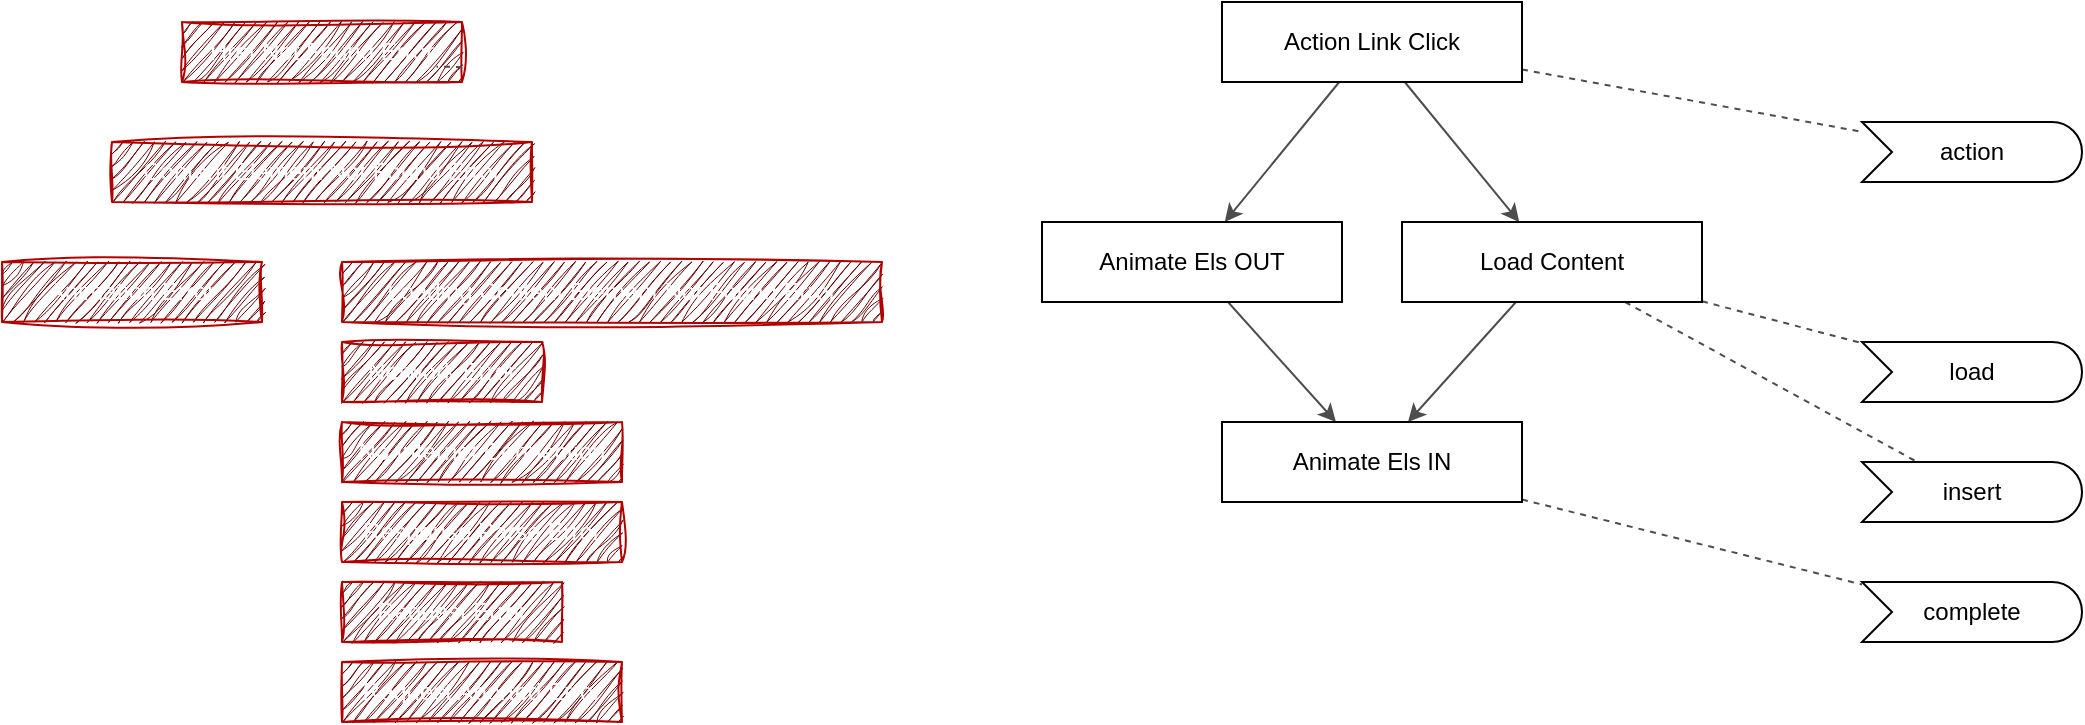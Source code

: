 <mxfile>
    <diagram id="5CVbr7s_qsbn3Q3yyg96" name="Page-1">
        <mxGraphModel dx="664" dy="811" grid="1" gridSize="10" guides="1" tooltips="1" connect="1" arrows="1" fold="1" page="1" pageScale="1" pageWidth="850" pageHeight="1100" math="0" shadow="0">
            <root>
                <mxCell id="0"/>
                <mxCell id="1" parent="0"/>
                <mxCell id="40" style="edgeStyle=none;html=1;strokeWidth=1;strokeColor=#4D4D4D;" edge="1" parent="1" source="2" target="35">
                    <mxGeometry relative="1" as="geometry"/>
                </mxCell>
                <mxCell id="41" style="edgeStyle=none;html=1;strokeWidth=1;strokeColor=#4D4D4D;" edge="1" parent="1" source="2" target="37">
                    <mxGeometry relative="1" as="geometry"/>
                </mxCell>
                <mxCell id="49" style="html=1;strokeColor=#4D4D4D;strokeWidth=1;dashed=1;startArrow=none;startFill=0;endArrow=none;endFill=0;" edge="1" parent="1" source="2" target="34">
                    <mxGeometry relative="1" as="geometry"/>
                </mxCell>
                <mxCell id="2" value="Action Link Click" style="rounded=0;whiteSpace=wrap;html=1;" parent="1" vertex="1">
                    <mxGeometry x="740" y="30" width="150" height="40" as="geometry"/>
                </mxCell>
                <mxCell id="34" value="action" style="html=1;outlineConnect=0;whiteSpace=wrap;shape=mxgraph.archimate3.event;" vertex="1" parent="1">
                    <mxGeometry x="1060" y="90" width="110" height="30" as="geometry"/>
                </mxCell>
                <mxCell id="43" style="edgeStyle=none;html=1;strokeWidth=1;strokeColor=#4D4D4D;" edge="1" parent="1" source="35" target="42">
                    <mxGeometry relative="1" as="geometry"/>
                </mxCell>
                <mxCell id="35" value="Animate Els OUT" style="rounded=0;whiteSpace=wrap;html=1;" vertex="1" parent="1">
                    <mxGeometry x="650" y="140" width="150" height="40" as="geometry"/>
                </mxCell>
                <mxCell id="44" style="edgeStyle=none;html=1;strokeWidth=1;strokeColor=#4D4D4D;" edge="1" parent="1" source="37" target="42">
                    <mxGeometry relative="1" as="geometry"/>
                </mxCell>
                <mxCell id="50" style="edgeStyle=none;html=1;dashed=1;strokeColor=#4D4D4D;strokeWidth=1;startArrow=none;startFill=0;endArrow=none;endFill=0;" edge="1" parent="1" source="37" target="45">
                    <mxGeometry relative="1" as="geometry"/>
                </mxCell>
                <mxCell id="80" style="edgeStyle=none;html=1;dashed=1;strokeColor=#4D4D4D;strokeWidth=1;startArrow=none;startFill=0;endArrow=none;endFill=0;" edge="1" parent="1" source="37" target="79">
                    <mxGeometry relative="1" as="geometry"/>
                </mxCell>
                <mxCell id="37" value="Load Content" style="rounded=0;whiteSpace=wrap;html=1;" vertex="1" parent="1">
                    <mxGeometry x="830" y="140" width="150" height="40" as="geometry"/>
                </mxCell>
                <mxCell id="52" style="edgeStyle=none;html=1;dashed=1;strokeColor=#4D4D4D;strokeWidth=1;startArrow=none;startFill=0;endArrow=none;endFill=0;" edge="1" parent="1" source="42" target="46">
                    <mxGeometry relative="1" as="geometry"/>
                </mxCell>
                <mxCell id="42" value="Animate Els IN" style="rounded=0;whiteSpace=wrap;html=1;" vertex="1" parent="1">
                    <mxGeometry x="740" y="240" width="150" height="40" as="geometry"/>
                </mxCell>
                <mxCell id="45" value="load" style="html=1;outlineConnect=0;whiteSpace=wrap;shape=mxgraph.archimate3.event;" vertex="1" parent="1">
                    <mxGeometry x="1060" y="200" width="110" height="30" as="geometry"/>
                </mxCell>
                <mxCell id="46" value="complete&lt;br&gt;" style="html=1;outlineConnect=0;whiteSpace=wrap;shape=mxgraph.archimate3.event;" vertex="1" parent="1">
                    <mxGeometry x="1060" y="320" width="110" height="30" as="geometry"/>
                </mxCell>
                <mxCell id="65" value="Href Not Found Error" style="rounded=0;whiteSpace=wrap;html=1;fillColor=#660000;strokeColor=#B20000;fontColor=#ffffff;align=center;fontStyle=0;gradientColor=none;glass=0;sketch=1;curveFitting=1;jiggle=2;" vertex="1" parent="1">
                    <mxGeometry x="220" y="40" width="140" height="30" as="geometry"/>
                </mxCell>
                <mxCell id="66" value="Content Element Not Found Error" style="rounded=0;whiteSpace=wrap;html=1;fillColor=#660000;strokeColor=#B20000;fontColor=#ffffff;align=center;fontStyle=0;gradientColor=none;glass=0;sketch=1;curveFitting=1;jiggle=2;" vertex="1" parent="1">
                    <mxGeometry x="185" y="100" width="210" height="30" as="geometry"/>
                </mxCell>
                <mxCell id="69" value="Animation Error" style="rounded=0;whiteSpace=wrap;html=1;fillColor=#660000;strokeColor=#B20000;fontColor=#ffffff;align=center;fontStyle=0;gradientColor=none;glass=0;sketch=1;curveFitting=1;jiggle=2;" vertex="1" parent="1">
                    <mxGeometry x="130" y="160" width="130" height="30" as="geometry"/>
                </mxCell>
                <mxCell id="70" style="edgeStyle=none;html=1;exitX=1;exitY=0.75;exitDx=0;exitDy=0;entryX=0.909;entryY=0.744;entryDx=0;entryDy=0;entryPerimeter=0;dashed=1;strokeColor=#4D4D4D;strokeWidth=1;startArrow=none;startFill=0;endArrow=none;endFill=0;" edge="1" parent="1" source="65" target="65">
                    <mxGeometry relative="1" as="geometry"/>
                </mxCell>
                <mxCell id="71" value="Loading Content Element Not Found Error" style="rounded=0;whiteSpace=wrap;html=1;fillColor=#660000;strokeColor=#B20000;fontColor=#ffffff;align=center;fontStyle=0;gradientColor=none;glass=0;sketch=1;curveFitting=1;jiggle=2;" vertex="1" parent="1">
                    <mxGeometry x="300" y="160" width="270" height="30" as="geometry"/>
                </mxCell>
                <mxCell id="74" value="Network Error" style="rounded=0;whiteSpace=wrap;html=1;fillColor=#660000;strokeColor=#B20000;fontColor=#ffffff;align=center;fontStyle=0;gradientColor=none;glass=0;sketch=1;curveFitting=1;jiggle=2;" vertex="1" parent="1">
                    <mxGeometry x="300" y="200" width="100" height="30" as="geometry"/>
                </mxCell>
                <mxCell id="75" value="No Internet Connection" style="rounded=0;whiteSpace=wrap;html=1;fillColor=#660000;strokeColor=#B20000;fontColor=#ffffff;align=center;fontStyle=0;gradientColor=none;glass=0;sketch=1;curveFitting=1;jiggle=2;" vertex="1" parent="1">
                    <mxGeometry x="300" y="240" width="140" height="30" as="geometry"/>
                </mxCell>
                <mxCell id="76" value="Response Parse Error" style="rounded=0;whiteSpace=wrap;html=1;fillColor=#660000;strokeColor=#B20000;fontColor=#ffffff;align=center;fontStyle=0;gradientColor=none;glass=0;sketch=1;curveFitting=1;jiggle=2;" vertex="1" parent="1">
                    <mxGeometry x="300" y="280" width="140" height="30" as="geometry"/>
                </mxCell>
                <mxCell id="77" value="Request Error" style="rounded=0;whiteSpace=wrap;html=1;fillColor=#660000;strokeColor=#B20000;fontColor=#ffffff;align=center;fontStyle=0;gradientColor=none;glass=0;sketch=1;curveFitting=1;jiggle=2;" vertex="1" parent="1">
                    <mxGeometry x="300" y="320" width="110" height="30" as="geometry"/>
                </mxCell>
                <mxCell id="78" value="Request Aborted Error" style="rounded=0;whiteSpace=wrap;html=1;fillColor=#660000;strokeColor=#B20000;fontColor=#ffffff;align=center;fontStyle=0;gradientColor=none;glass=0;sketch=1;curveFitting=1;jiggle=2;" vertex="1" parent="1">
                    <mxGeometry x="300" y="360" width="140" height="30" as="geometry"/>
                </mxCell>
                <mxCell id="79" value="insert" style="html=1;outlineConnect=0;whiteSpace=wrap;shape=mxgraph.archimate3.event;" vertex="1" parent="1">
                    <mxGeometry x="1060" y="260" width="110" height="30" as="geometry"/>
                </mxCell>
            </root>
        </mxGraphModel>
    </diagram>
</mxfile>